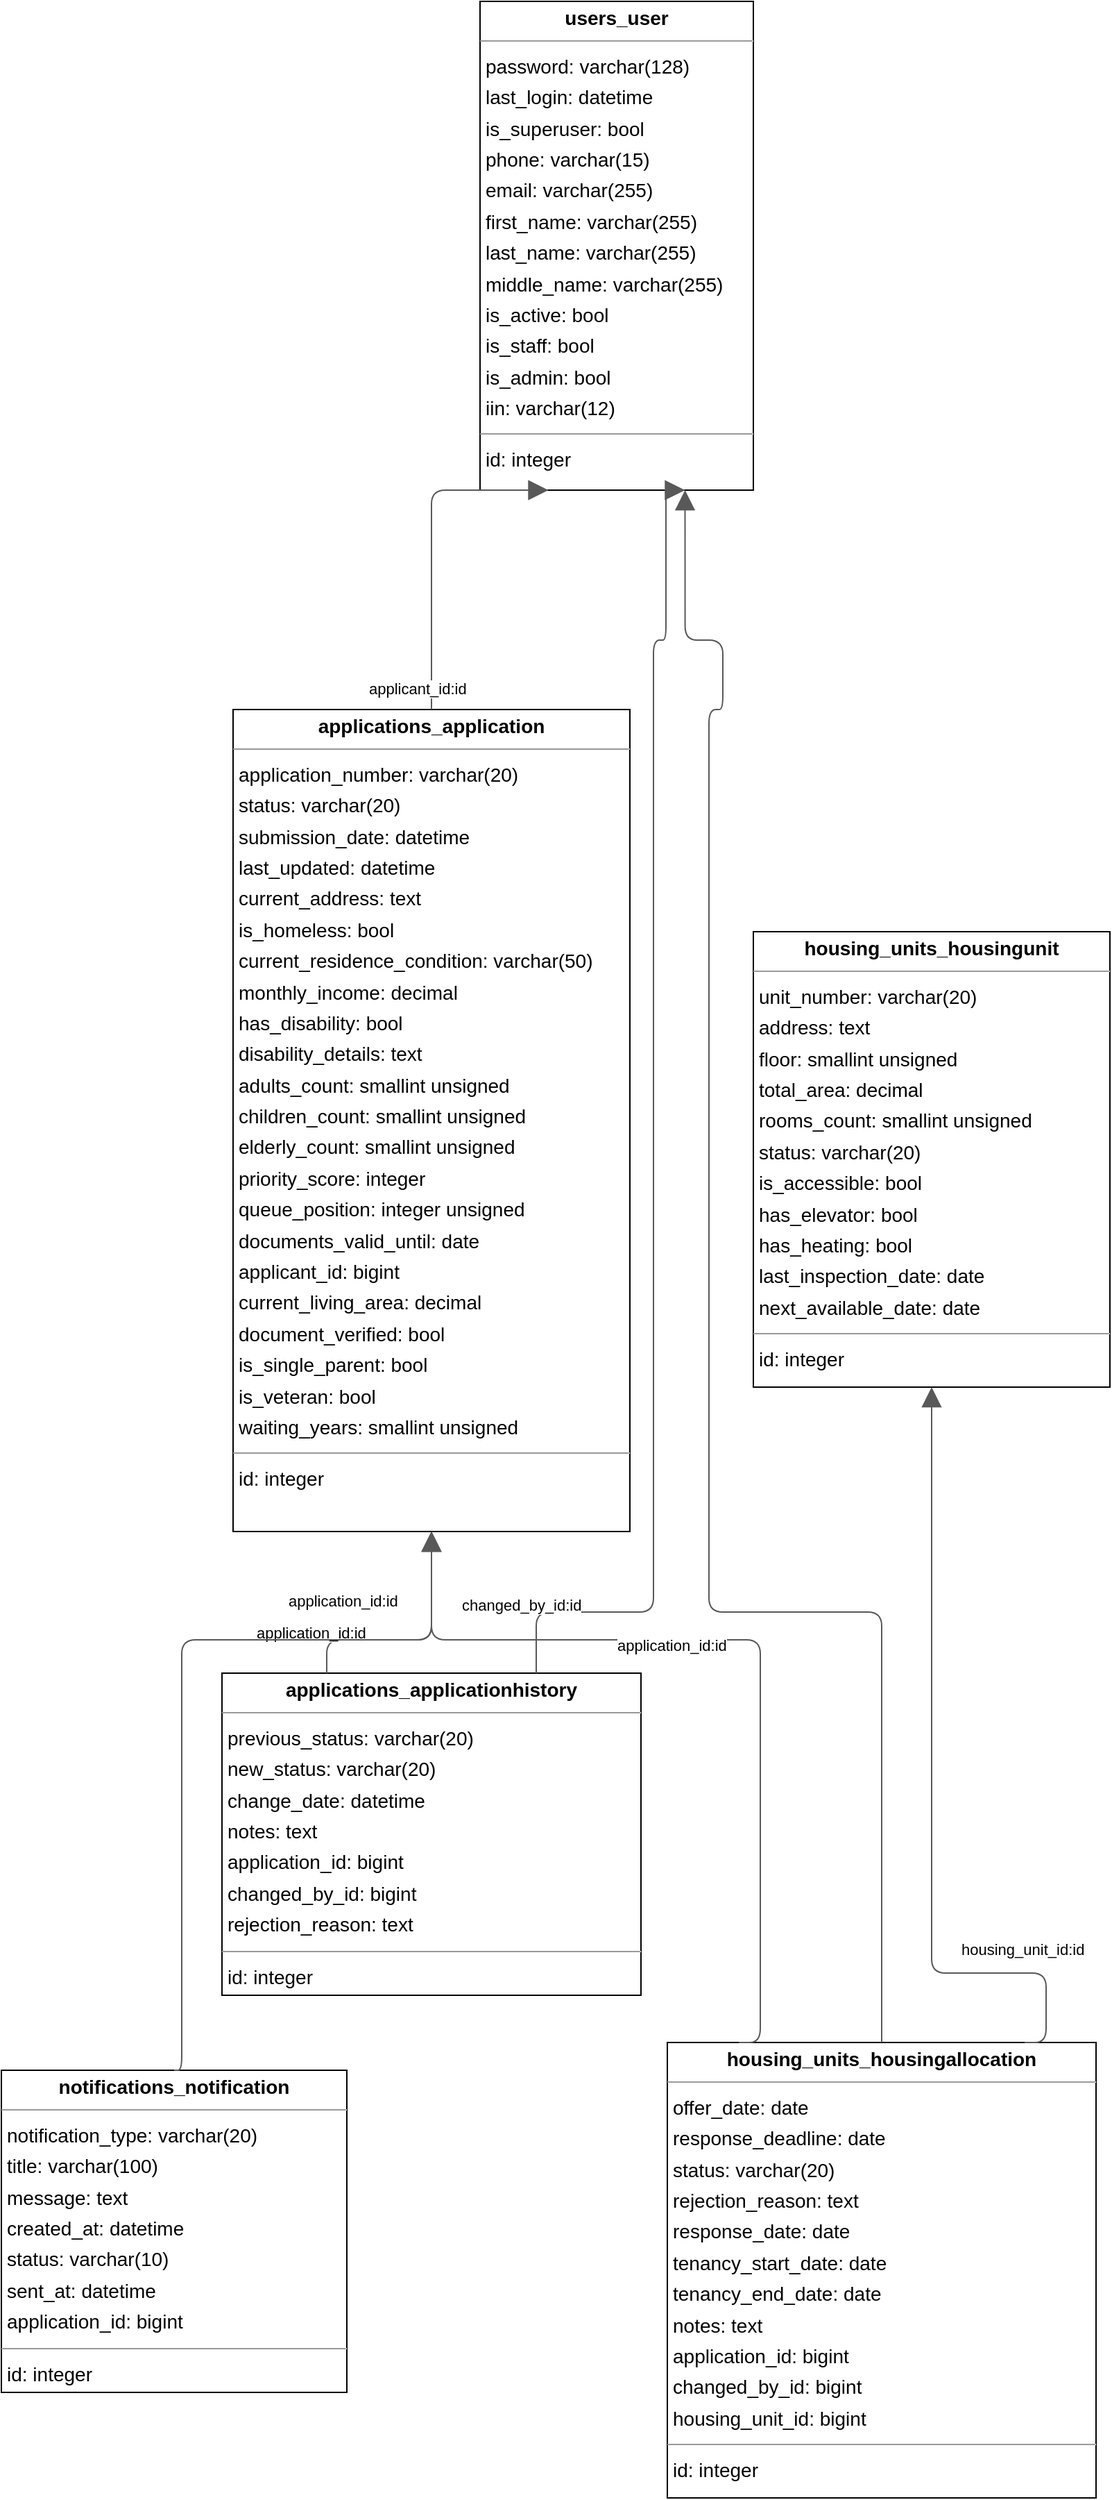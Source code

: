 <mxfile>
    <diagram id="b7u6KB0Zx9WfUBWZLJPM" name="Page-1">
        <mxGraphModel dx="2964" dy="1858" grid="1" gridSize="10" guides="1" tooltips="1" connect="1" arrows="1" fold="1" page="1" pageScale="1" pageWidth="1920" pageHeight="1200" background="none" math="0" shadow="0">
            <root>
                <mxCell id="0"/>
                <mxCell id="1" parent="0"/>
                <mxCell id="node4" value="&lt;p style=&quot;margin:0px;margin-top:4px;text-align:center;&quot;&gt;&lt;b&gt;applications_application&lt;/b&gt;&lt;/p&gt;&lt;hr size=&quot;1&quot;/&gt;&lt;p style=&quot;margin:0 0 0 4px;line-height:1.6;&quot;&gt; application_number: varchar(20)&lt;br/&gt; status: varchar(20)&lt;br/&gt; submission_date: datetime&lt;br/&gt; last_updated: datetime&lt;br/&gt; current_address: text&lt;br/&gt; is_homeless: bool&lt;br/&gt; current_residence_condition: varchar(50)&lt;br/&gt; monthly_income: decimal&lt;br/&gt; has_disability: bool&lt;br/&gt; disability_details: text&lt;br/&gt; adults_count: smallint unsigned&lt;br/&gt; children_count: smallint unsigned&lt;br/&gt; elderly_count: smallint unsigned&lt;br/&gt; priority_score: integer&lt;br/&gt; queue_position: integer unsigned&lt;br/&gt; documents_valid_until: date&lt;br/&gt; applicant_id: bigint&lt;br/&gt; current_living_area: decimal&lt;br/&gt; document_verified: bool&lt;br/&gt; is_single_parent: bool&lt;br/&gt; is_veteran: bool&lt;br/&gt; waiting_years: smallint unsigned&lt;/p&gt;&lt;hr size=&quot;1&quot;/&gt;&lt;p style=&quot;margin:0 0 0 4px;line-height:1.6;&quot;&gt; id: integer&lt;/p&gt;" style="verticalAlign=top;align=left;overflow=fill;fontSize=14;fontFamily=Helvetica;html=1;rounded=0;shadow=0;comic=0;labelBackgroundColor=none;strokeWidth=1;" parent="1" vertex="1">
                    <mxGeometry x="7" y="470" width="286" height="592" as="geometry"/>
                </mxCell>
                <mxCell id="node2" value="&lt;p style=&quot;margin:0px;margin-top:4px;text-align:center;&quot;&gt;&lt;b&gt;applications_applicationhistory&lt;/b&gt;&lt;/p&gt;&lt;hr size=&quot;1&quot;/&gt;&lt;p style=&quot;margin:0 0 0 4px;line-height:1.6;&quot;&gt; previous_status: varchar(20)&lt;br/&gt; new_status: varchar(20)&lt;br/&gt; change_date: datetime&lt;br/&gt; notes: text&lt;br/&gt; application_id: bigint&lt;br/&gt; changed_by_id: bigint&lt;br/&gt; rejection_reason: text&lt;/p&gt;&lt;hr size=&quot;1&quot;/&gt;&lt;p style=&quot;margin:0 0 0 4px;line-height:1.6;&quot;&gt; id: integer&lt;/p&gt;" style="verticalAlign=top;align=left;overflow=fill;fontSize=14;fontFamily=Helvetica;html=1;rounded=0;shadow=0;comic=0;labelBackgroundColor=none;strokeWidth=1;" parent="1" vertex="1">
                    <mxGeometry x="-1" y="1164" width="302" height="232" as="geometry"/>
                </mxCell>
                <mxCell id="node5" value="&lt;p style=&quot;margin:0px;margin-top:4px;text-align:center;&quot;&gt;&lt;b&gt;housing_units_housingallocation&lt;/b&gt;&lt;/p&gt;&lt;hr size=&quot;1&quot;/&gt;&lt;p style=&quot;margin:0 0 0 4px;line-height:1.6;&quot;&gt; offer_date: date&lt;br/&gt; response_deadline: date&lt;br/&gt; status: varchar(20)&lt;br/&gt; rejection_reason: text&lt;br/&gt; response_date: date&lt;br/&gt; tenancy_start_date: date&lt;br/&gt; tenancy_end_date: date&lt;br/&gt; notes: text&lt;br/&gt; application_id: bigint&lt;br/&gt; changed_by_id: bigint&lt;br/&gt; housing_unit_id: bigint&lt;/p&gt;&lt;hr size=&quot;1&quot;/&gt;&lt;p style=&quot;margin:0 0 0 4px;line-height:1.6;&quot;&gt; id: integer&lt;/p&gt;" style="verticalAlign=top;align=left;overflow=fill;fontSize=14;fontFamily=Helvetica;html=1;rounded=0;shadow=0;comic=0;labelBackgroundColor=none;strokeWidth=1;" parent="1" vertex="1">
                    <mxGeometry x="320" y="1430" width="309" height="328" as="geometry"/>
                </mxCell>
                <mxCell id="node0" value="&lt;p style=&quot;margin:0px;margin-top:4px;text-align:center;&quot;&gt;&lt;b&gt;housing_units_housingunit&lt;/b&gt;&lt;/p&gt;&lt;hr size=&quot;1&quot;/&gt;&lt;p style=&quot;margin:0 0 0 4px;line-height:1.6;&quot;&gt; unit_number: varchar(20)&lt;br/&gt; address: text&lt;br/&gt; floor: smallint unsigned&lt;br/&gt; total_area: decimal&lt;br/&gt; rooms_count: smallint unsigned&lt;br/&gt; status: varchar(20)&lt;br/&gt; is_accessible: bool&lt;br/&gt; has_elevator: bool&lt;br/&gt; has_heating: bool&lt;br/&gt; last_inspection_date: date&lt;br/&gt; next_available_date: date&lt;/p&gt;&lt;hr size=&quot;1&quot;/&gt;&lt;p style=&quot;margin:0 0 0 4px;line-height:1.6;&quot;&gt; id: integer&lt;/p&gt;" style="verticalAlign=top;align=left;overflow=fill;fontSize=14;fontFamily=Helvetica;html=1;rounded=0;shadow=0;comic=0;labelBackgroundColor=none;strokeWidth=1;" parent="1" vertex="1">
                    <mxGeometry x="382" y="630" width="257" height="328" as="geometry"/>
                </mxCell>
                <mxCell id="node1" value="&lt;p style=&quot;margin:0px;margin-top:4px;text-align:center;&quot;&gt;&lt;b&gt;notifications_notification&lt;/b&gt;&lt;/p&gt;&lt;hr size=&quot;1&quot;/&gt;&lt;p style=&quot;margin:0 0 0 4px;line-height:1.6;&quot;&gt; notification_type: varchar(20)&lt;br/&gt; title: varchar(100)&lt;br/&gt; message: text&lt;br/&gt; created_at: datetime&lt;br/&gt; status: varchar(10)&lt;br/&gt; sent_at: datetime&lt;br/&gt; application_id: bigint&lt;/p&gt;&lt;hr size=&quot;1&quot;/&gt;&lt;p style=&quot;margin:0 0 0 4px;line-height:1.6;&quot;&gt; id: integer&lt;/p&gt;" style="verticalAlign=top;align=left;overflow=fill;fontSize=14;fontFamily=Helvetica;html=1;rounded=0;shadow=0;comic=0;labelBackgroundColor=none;strokeWidth=1;" parent="1" vertex="1">
                    <mxGeometry x="-160" y="1450" width="249" height="232" as="geometry"/>
                </mxCell>
                <mxCell id="node3" value="&lt;p style=&quot;margin:0px;margin-top:4px;text-align:center;&quot;&gt;&lt;b&gt;users_user&lt;/b&gt;&lt;/p&gt;&lt;hr size=&quot;1&quot;/&gt;&lt;p style=&quot;margin:0 0 0 4px;line-height:1.6;&quot;&gt; password: varchar(128)&lt;br/&gt; last_login: datetime&lt;br/&gt; is_superuser: bool&lt;br/&gt; phone: varchar(15)&lt;br/&gt; email: varchar(255)&lt;br/&gt; first_name: varchar(255)&lt;br/&gt; last_name: varchar(255)&lt;br/&gt; middle_name: varchar(255)&lt;br/&gt; is_active: bool&lt;br/&gt; is_staff: bool&lt;br/&gt; is_admin: bool&lt;br/&gt; iin: varchar(12)&lt;/p&gt;&lt;hr size=&quot;1&quot;/&gt;&lt;p style=&quot;margin:0 0 0 4px;line-height:1.6;&quot;&gt; id: integer&lt;/p&gt;" style="verticalAlign=top;align=left;overflow=fill;fontSize=14;fontFamily=Helvetica;html=1;rounded=0;shadow=0;comic=0;labelBackgroundColor=none;strokeWidth=1;" parent="1" vertex="1">
                    <mxGeometry x="185" y="-40" width="197" height="352" as="geometry"/>
                </mxCell>
                <mxCell id="edge1" value="" style="html=1;rounded=1;edgeStyle=orthogonalEdgeStyle;dashed=0;startArrow=none;endArrow=block;endSize=12;strokeColor=#595959;exitX=0.500;exitY=0.000;exitDx=0;exitDy=0;entryX=0.250;entryY=1.000;entryDx=0;entryDy=0;" parent="1" source="node4" target="node3" edge="1">
                    <mxGeometry width="50" height="50" relative="1" as="geometry">
                        <Array as="points">
                            <mxPoint x="150" y="312"/>
                        </Array>
                    </mxGeometry>
                </mxCell>
                <mxCell id="label8" value="applicant_id:id" style="edgeLabel;resizable=0;html=1;align=left;verticalAlign=top;strokeColor=default;" parent="edge1" vertex="1" connectable="0">
                    <mxGeometry x="103" y="442" as="geometry"/>
                </mxCell>
                <mxCell id="edge5" value="" style="html=1;rounded=1;edgeStyle=orthogonalEdgeStyle;dashed=0;startArrow=none;endArrow=block;endSize=12;strokeColor=#595959;exitX=0.250;exitY=0.000;exitDx=0;exitDy=0;entryX=0.500;entryY=1.000;entryDx=0;entryDy=0;" parent="1" source="node2" target="node4" edge="1">
                    <mxGeometry width="50" height="50" relative="1" as="geometry">
                        <Array as="points">
                            <mxPoint x="75" y="1140"/>
                            <mxPoint x="150" y="1140"/>
                        </Array>
                    </mxGeometry>
                </mxCell>
                <mxCell id="label32" value="application_id:id" style="edgeLabel;resizable=0;html=1;align=left;verticalAlign=top;strokeColor=default;" parent="edge5" vertex="1" connectable="0">
                    <mxGeometry x="22" y="1122" as="geometry"/>
                </mxCell>
                <mxCell id="edge0" value="" style="html=1;rounded=1;edgeStyle=orthogonalEdgeStyle;dashed=0;startArrow=none;endArrow=block;endSize=12;strokeColor=#595959;exitX=0.750;exitY=0.000;exitDx=0;exitDy=0;entryX=0.750;entryY=1.000;entryDx=0;entryDy=0;" parent="1" source="node2" target="node3" edge="1">
                    <mxGeometry width="50" height="50" relative="1" as="geometry">
                        <Array as="points">
                            <mxPoint x="226" y="1120"/>
                            <mxPoint x="310" y="1120"/>
                            <mxPoint x="310" y="420"/>
                            <mxPoint x="319" y="420"/>
                        </Array>
                    </mxGeometry>
                </mxCell>
                <mxCell id="label2" value="changed_by_id:id" style="edgeLabel;resizable=0;html=1;align=left;verticalAlign=top;strokeColor=default;" parent="edge0" vertex="1" connectable="0">
                    <mxGeometry x="170" y="1102" as="geometry"/>
                </mxCell>
                <mxCell id="edge3" value="" style="html=1;rounded=1;edgeStyle=orthogonalEdgeStyle;dashed=0;startArrow=none;endArrow=block;endSize=12;strokeColor=#595959;exitX=0.167;exitY=0.000;exitDx=0;exitDy=0;entryX=0.500;entryY=1.000;entryDx=0;entryDy=0;" parent="1" source="node5" target="node4" edge="1">
                    <mxGeometry width="50" height="50" relative="1" as="geometry">
                        <Array as="points">
                            <mxPoint x="387" y="1140"/>
                            <mxPoint x="150" y="1140"/>
                        </Array>
                    </mxGeometry>
                </mxCell>
                <mxCell id="label20" value="application_id:id" style="edgeLabel;resizable=0;html=1;align=left;verticalAlign=top;strokeColor=default;" parent="edge3" vertex="1" connectable="0">
                    <mxGeometry x="282" y="1131" as="geometry"/>
                </mxCell>
                <mxCell id="edge6" value="" style="html=1;rounded=1;edgeStyle=orthogonalEdgeStyle;dashed=0;startArrow=none;endArrow=block;endSize=12;strokeColor=#595959;exitX=0.833;exitY=0.000;exitDx=0;exitDy=0;entryX=0.500;entryY=1.000;entryDx=0;entryDy=0;" parent="1" source="node5" target="node0" edge="1">
                    <mxGeometry width="50" height="50" relative="1" as="geometry">
                        <Array as="points">
                            <mxPoint x="593" y="1380"/>
                            <mxPoint x="510" y="1380"/>
                        </Array>
                    </mxGeometry>
                </mxCell>
                <mxCell id="label38" value="housing_unit_id:id" style="edgeLabel;resizable=0;html=1;align=left;verticalAlign=top;strokeColor=default;" parent="edge6" vertex="1" connectable="0">
                    <mxGeometry x="530" y="1350" as="geometry"/>
                </mxCell>
                <mxCell id="edge4" value="" style="html=1;rounded=1;edgeStyle=orthogonalEdgeStyle;dashed=0;startArrow=none;endArrow=block;endSize=12;strokeColor=#595959;exitX=0.500;exitY=0.000;exitDx=0;exitDy=0;entryX=0.750;entryY=1.000;entryDx=0;entryDy=0;" parent="1" source="node5" target="node3" edge="1">
                    <mxGeometry width="50" height="50" relative="1" as="geometry">
                        <Array as="points">
                            <mxPoint x="475" y="1120"/>
                            <mxPoint x="350" y="1120"/>
                            <mxPoint x="350" y="470"/>
                            <mxPoint x="360" y="470"/>
                            <mxPoint x="360" y="420"/>
                            <mxPoint x="333" y="420"/>
                        </Array>
                    </mxGeometry>
                </mxCell>
                <mxCell id="edge2" value="" style="html=1;rounded=1;edgeStyle=orthogonalEdgeStyle;dashed=0;startArrow=none;endArrow=block;endSize=12;strokeColor=#595959;exitX=0.500;exitY=0.000;exitDx=0;exitDy=0;entryX=0.500;entryY=1.000;entryDx=0;entryDy=0;" parent="1" source="node1" target="node4" edge="1">
                    <mxGeometry width="50" height="50" relative="1" as="geometry">
                        <Array as="points">
                            <mxPoint x="-30" y="1140"/>
                            <mxPoint x="150" y="1140"/>
                        </Array>
                    </mxGeometry>
                </mxCell>
                <mxCell id="label14" value="application_id:id" style="edgeLabel;resizable=0;html=1;align=left;verticalAlign=top;strokeColor=default;" parent="edge2" vertex="1" connectable="0">
                    <mxGeometry x="45" y="1099" as="geometry"/>
                </mxCell>
            </root>
        </mxGraphModel>
    </diagram>
</mxfile>
